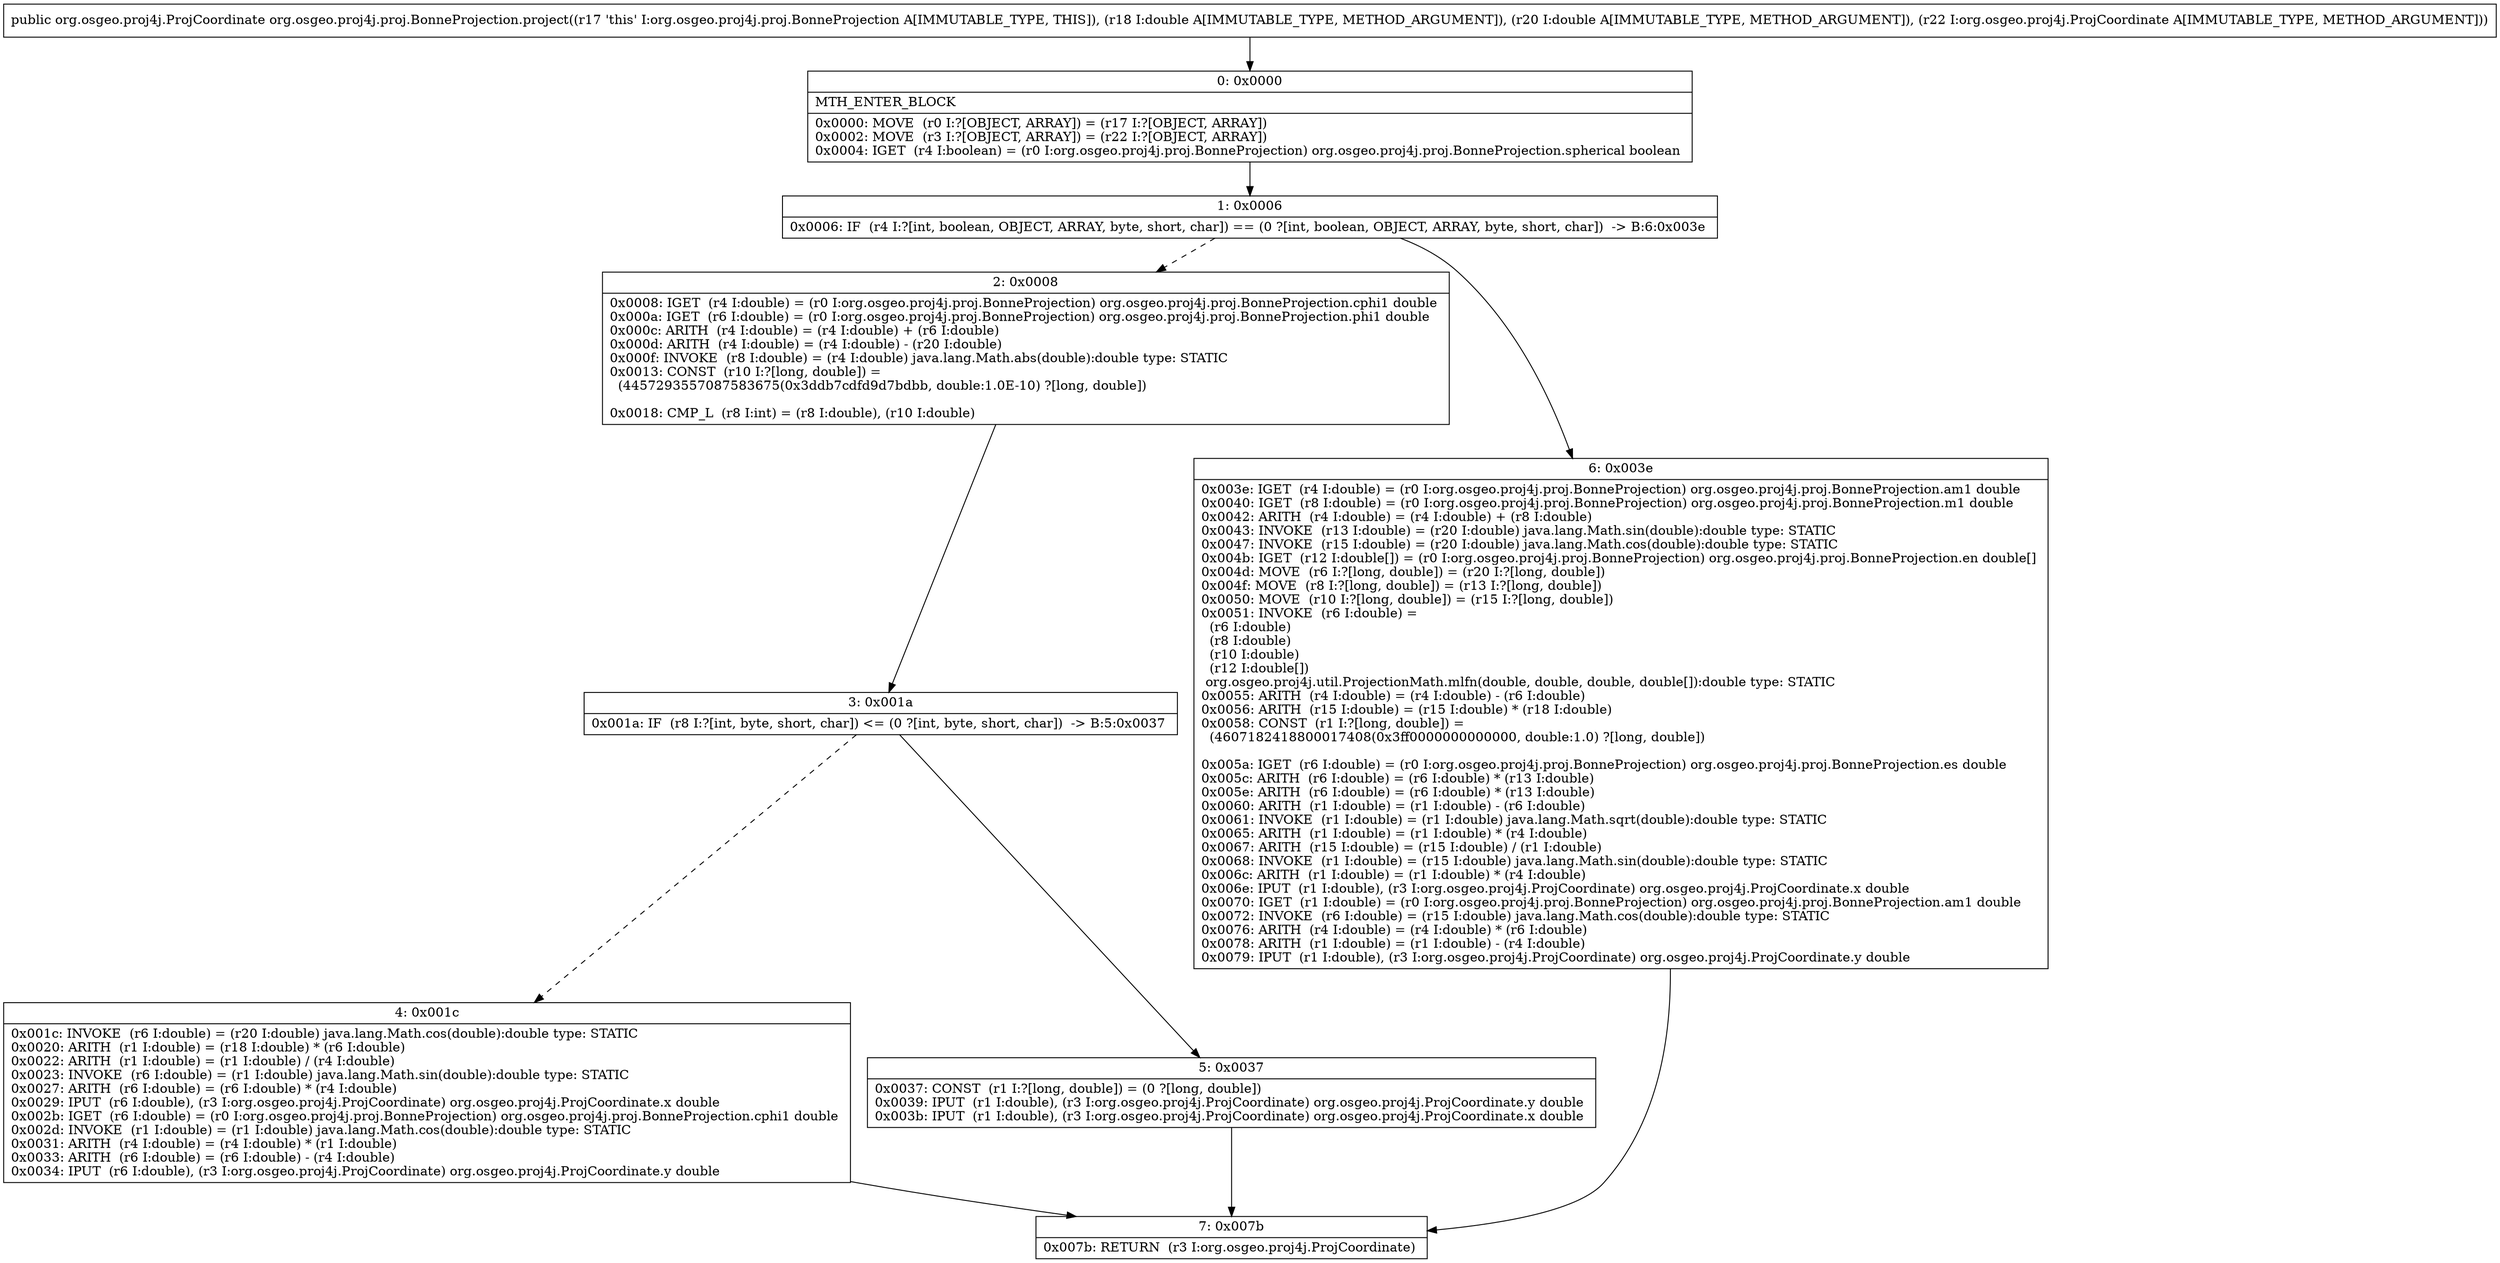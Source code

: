 digraph "CFG fororg.osgeo.proj4j.proj.BonneProjection.project(DDLorg\/osgeo\/proj4j\/ProjCoordinate;)Lorg\/osgeo\/proj4j\/ProjCoordinate;" {
Node_0 [shape=record,label="{0\:\ 0x0000|MTH_ENTER_BLOCK\l|0x0000: MOVE  (r0 I:?[OBJECT, ARRAY]) = (r17 I:?[OBJECT, ARRAY]) \l0x0002: MOVE  (r3 I:?[OBJECT, ARRAY]) = (r22 I:?[OBJECT, ARRAY]) \l0x0004: IGET  (r4 I:boolean) = (r0 I:org.osgeo.proj4j.proj.BonneProjection) org.osgeo.proj4j.proj.BonneProjection.spherical boolean \l}"];
Node_1 [shape=record,label="{1\:\ 0x0006|0x0006: IF  (r4 I:?[int, boolean, OBJECT, ARRAY, byte, short, char]) == (0 ?[int, boolean, OBJECT, ARRAY, byte, short, char])  \-\> B:6:0x003e \l}"];
Node_2 [shape=record,label="{2\:\ 0x0008|0x0008: IGET  (r4 I:double) = (r0 I:org.osgeo.proj4j.proj.BonneProjection) org.osgeo.proj4j.proj.BonneProjection.cphi1 double \l0x000a: IGET  (r6 I:double) = (r0 I:org.osgeo.proj4j.proj.BonneProjection) org.osgeo.proj4j.proj.BonneProjection.phi1 double \l0x000c: ARITH  (r4 I:double) = (r4 I:double) + (r6 I:double) \l0x000d: ARITH  (r4 I:double) = (r4 I:double) \- (r20 I:double) \l0x000f: INVOKE  (r8 I:double) = (r4 I:double) java.lang.Math.abs(double):double type: STATIC \l0x0013: CONST  (r10 I:?[long, double]) = \l  (4457293557087583675(0x3ddb7cdfd9d7bdbb, double:1.0E\-10) ?[long, double])\l \l0x0018: CMP_L  (r8 I:int) = (r8 I:double), (r10 I:double) \l}"];
Node_3 [shape=record,label="{3\:\ 0x001a|0x001a: IF  (r8 I:?[int, byte, short, char]) \<= (0 ?[int, byte, short, char])  \-\> B:5:0x0037 \l}"];
Node_4 [shape=record,label="{4\:\ 0x001c|0x001c: INVOKE  (r6 I:double) = (r20 I:double) java.lang.Math.cos(double):double type: STATIC \l0x0020: ARITH  (r1 I:double) = (r18 I:double) * (r6 I:double) \l0x0022: ARITH  (r1 I:double) = (r1 I:double) \/ (r4 I:double) \l0x0023: INVOKE  (r6 I:double) = (r1 I:double) java.lang.Math.sin(double):double type: STATIC \l0x0027: ARITH  (r6 I:double) = (r6 I:double) * (r4 I:double) \l0x0029: IPUT  (r6 I:double), (r3 I:org.osgeo.proj4j.ProjCoordinate) org.osgeo.proj4j.ProjCoordinate.x double \l0x002b: IGET  (r6 I:double) = (r0 I:org.osgeo.proj4j.proj.BonneProjection) org.osgeo.proj4j.proj.BonneProjection.cphi1 double \l0x002d: INVOKE  (r1 I:double) = (r1 I:double) java.lang.Math.cos(double):double type: STATIC \l0x0031: ARITH  (r4 I:double) = (r4 I:double) * (r1 I:double) \l0x0033: ARITH  (r6 I:double) = (r6 I:double) \- (r4 I:double) \l0x0034: IPUT  (r6 I:double), (r3 I:org.osgeo.proj4j.ProjCoordinate) org.osgeo.proj4j.ProjCoordinate.y double \l}"];
Node_5 [shape=record,label="{5\:\ 0x0037|0x0037: CONST  (r1 I:?[long, double]) = (0 ?[long, double]) \l0x0039: IPUT  (r1 I:double), (r3 I:org.osgeo.proj4j.ProjCoordinate) org.osgeo.proj4j.ProjCoordinate.y double \l0x003b: IPUT  (r1 I:double), (r3 I:org.osgeo.proj4j.ProjCoordinate) org.osgeo.proj4j.ProjCoordinate.x double \l}"];
Node_6 [shape=record,label="{6\:\ 0x003e|0x003e: IGET  (r4 I:double) = (r0 I:org.osgeo.proj4j.proj.BonneProjection) org.osgeo.proj4j.proj.BonneProjection.am1 double \l0x0040: IGET  (r8 I:double) = (r0 I:org.osgeo.proj4j.proj.BonneProjection) org.osgeo.proj4j.proj.BonneProjection.m1 double \l0x0042: ARITH  (r4 I:double) = (r4 I:double) + (r8 I:double) \l0x0043: INVOKE  (r13 I:double) = (r20 I:double) java.lang.Math.sin(double):double type: STATIC \l0x0047: INVOKE  (r15 I:double) = (r20 I:double) java.lang.Math.cos(double):double type: STATIC \l0x004b: IGET  (r12 I:double[]) = (r0 I:org.osgeo.proj4j.proj.BonneProjection) org.osgeo.proj4j.proj.BonneProjection.en double[] \l0x004d: MOVE  (r6 I:?[long, double]) = (r20 I:?[long, double]) \l0x004f: MOVE  (r8 I:?[long, double]) = (r13 I:?[long, double]) \l0x0050: MOVE  (r10 I:?[long, double]) = (r15 I:?[long, double]) \l0x0051: INVOKE  (r6 I:double) = \l  (r6 I:double)\l  (r8 I:double)\l  (r10 I:double)\l  (r12 I:double[])\l org.osgeo.proj4j.util.ProjectionMath.mlfn(double, double, double, double[]):double type: STATIC \l0x0055: ARITH  (r4 I:double) = (r4 I:double) \- (r6 I:double) \l0x0056: ARITH  (r15 I:double) = (r15 I:double) * (r18 I:double) \l0x0058: CONST  (r1 I:?[long, double]) = \l  (4607182418800017408(0x3ff0000000000000, double:1.0) ?[long, double])\l \l0x005a: IGET  (r6 I:double) = (r0 I:org.osgeo.proj4j.proj.BonneProjection) org.osgeo.proj4j.proj.BonneProjection.es double \l0x005c: ARITH  (r6 I:double) = (r6 I:double) * (r13 I:double) \l0x005e: ARITH  (r6 I:double) = (r6 I:double) * (r13 I:double) \l0x0060: ARITH  (r1 I:double) = (r1 I:double) \- (r6 I:double) \l0x0061: INVOKE  (r1 I:double) = (r1 I:double) java.lang.Math.sqrt(double):double type: STATIC \l0x0065: ARITH  (r1 I:double) = (r1 I:double) * (r4 I:double) \l0x0067: ARITH  (r15 I:double) = (r15 I:double) \/ (r1 I:double) \l0x0068: INVOKE  (r1 I:double) = (r15 I:double) java.lang.Math.sin(double):double type: STATIC \l0x006c: ARITH  (r1 I:double) = (r1 I:double) * (r4 I:double) \l0x006e: IPUT  (r1 I:double), (r3 I:org.osgeo.proj4j.ProjCoordinate) org.osgeo.proj4j.ProjCoordinate.x double \l0x0070: IGET  (r1 I:double) = (r0 I:org.osgeo.proj4j.proj.BonneProjection) org.osgeo.proj4j.proj.BonneProjection.am1 double \l0x0072: INVOKE  (r6 I:double) = (r15 I:double) java.lang.Math.cos(double):double type: STATIC \l0x0076: ARITH  (r4 I:double) = (r4 I:double) * (r6 I:double) \l0x0078: ARITH  (r1 I:double) = (r1 I:double) \- (r4 I:double) \l0x0079: IPUT  (r1 I:double), (r3 I:org.osgeo.proj4j.ProjCoordinate) org.osgeo.proj4j.ProjCoordinate.y double \l}"];
Node_7 [shape=record,label="{7\:\ 0x007b|0x007b: RETURN  (r3 I:org.osgeo.proj4j.ProjCoordinate) \l}"];
MethodNode[shape=record,label="{public org.osgeo.proj4j.ProjCoordinate org.osgeo.proj4j.proj.BonneProjection.project((r17 'this' I:org.osgeo.proj4j.proj.BonneProjection A[IMMUTABLE_TYPE, THIS]), (r18 I:double A[IMMUTABLE_TYPE, METHOD_ARGUMENT]), (r20 I:double A[IMMUTABLE_TYPE, METHOD_ARGUMENT]), (r22 I:org.osgeo.proj4j.ProjCoordinate A[IMMUTABLE_TYPE, METHOD_ARGUMENT])) }"];
MethodNode -> Node_0;
Node_0 -> Node_1;
Node_1 -> Node_2[style=dashed];
Node_1 -> Node_6;
Node_2 -> Node_3;
Node_3 -> Node_4[style=dashed];
Node_3 -> Node_5;
Node_4 -> Node_7;
Node_5 -> Node_7;
Node_6 -> Node_7;
}

